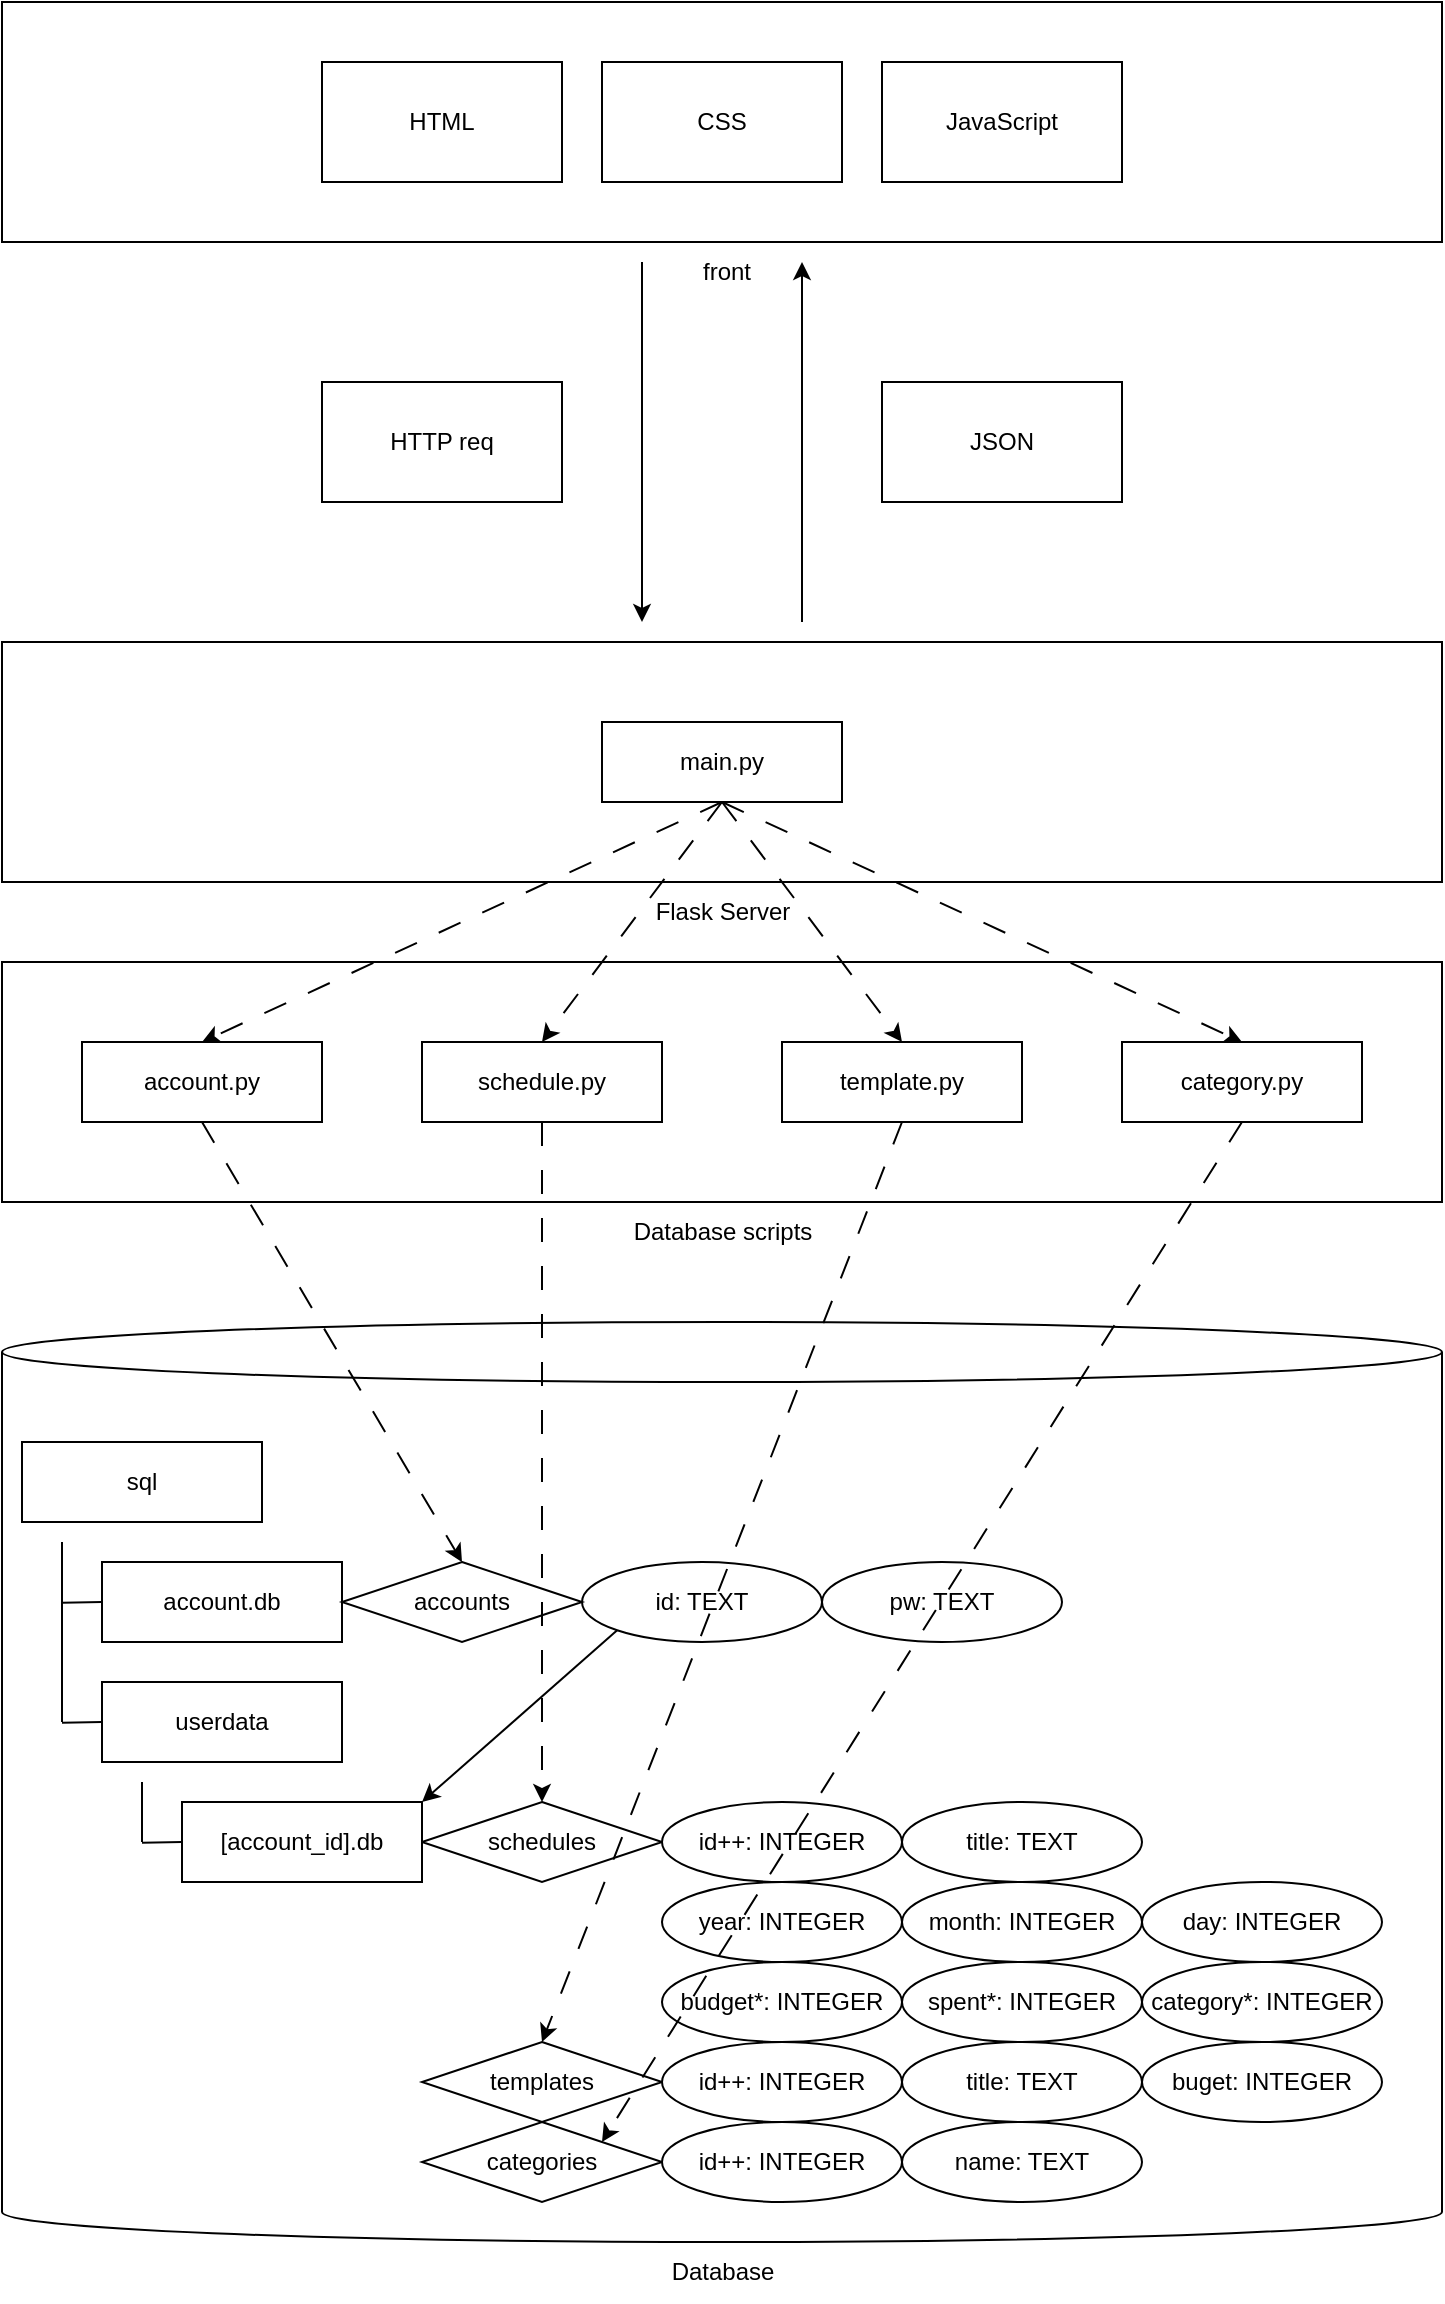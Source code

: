 <mxfile>
    <diagram id="qiJ3EOzpyVFnHkdZunin" name="ページ1">
        <mxGraphModel dx="957" dy="1939" grid="1" gridSize="10" guides="1" tooltips="1" connect="1" arrows="1" fold="1" page="1" pageScale="1" pageWidth="850" pageHeight="1100" math="0" shadow="0">
            <root>
                <mxCell id="0"/>
                <mxCell id="1" parent="0"/>
                <mxCell id="55" value="" style="rounded=0;whiteSpace=wrap;html=1;align=center;" vertex="1" parent="1">
                    <mxGeometry x="40" y="400" width="720" height="120" as="geometry"/>
                </mxCell>
                <mxCell id="51" value="" style="shape=cylinder3;whiteSpace=wrap;html=1;boundedLbl=1;backgroundOutline=1;size=15;" vertex="1" parent="1">
                    <mxGeometry x="40" y="580" width="720" height="460" as="geometry"/>
                </mxCell>
                <mxCell id="21" value="sql" style="rounded=0;whiteSpace=wrap;html=1;" vertex="1" parent="1">
                    <mxGeometry x="50" y="640" width="120" height="40" as="geometry"/>
                </mxCell>
                <mxCell id="25" style="edgeStyle=none;html=1;exitX=0;exitY=0.5;exitDx=0;exitDy=0;endArrow=none;endFill=0;" edge="1" parent="1" source="22">
                    <mxGeometry relative="1" as="geometry">
                        <mxPoint x="70" y="720.333" as="targetPoint"/>
                    </mxGeometry>
                </mxCell>
                <mxCell id="22" value="account.db" style="rounded=0;whiteSpace=wrap;html=1;" vertex="1" parent="1">
                    <mxGeometry x="90" y="700" width="120" height="40" as="geometry"/>
                </mxCell>
                <mxCell id="26" style="edgeStyle=none;html=1;exitX=0;exitY=0.5;exitDx=0;exitDy=0;endArrow=none;endFill=0;" edge="1" parent="1" source="23">
                    <mxGeometry relative="1" as="geometry">
                        <mxPoint x="70" y="780.333" as="targetPoint"/>
                    </mxGeometry>
                </mxCell>
                <mxCell id="23" value="userdata" style="rounded=0;whiteSpace=wrap;html=1;" vertex="1" parent="1">
                    <mxGeometry x="90" y="760" width="120" height="40" as="geometry"/>
                </mxCell>
                <mxCell id="24" value="" style="endArrow=none;html=1;" edge="1" parent="1">
                    <mxGeometry width="50" height="50" relative="1" as="geometry">
                        <mxPoint x="70" y="780" as="sourcePoint"/>
                        <mxPoint x="70" y="690" as="targetPoint"/>
                    </mxGeometry>
                </mxCell>
                <mxCell id="50" style="edgeStyle=none;html=1;exitX=0;exitY=1;exitDx=0;exitDy=0;entryX=1;entryY=0;entryDx=0;entryDy=0;endArrow=classic;endFill=1;" edge="1" parent="1" source="27" target="31">
                    <mxGeometry relative="1" as="geometry"/>
                </mxCell>
                <mxCell id="27" value="id: TEXT" style="ellipse;whiteSpace=wrap;html=1;" vertex="1" parent="1">
                    <mxGeometry x="330" y="700" width="120" height="40" as="geometry"/>
                </mxCell>
                <mxCell id="28" value="pw: TEXT" style="ellipse;whiteSpace=wrap;html=1;" vertex="1" parent="1">
                    <mxGeometry x="450" y="700" width="120" height="40" as="geometry"/>
                </mxCell>
                <mxCell id="29" value="accounts" style="rhombus;whiteSpace=wrap;html=1;" vertex="1" parent="1">
                    <mxGeometry x="210" y="700" width="120" height="40" as="geometry"/>
                </mxCell>
                <mxCell id="30" value="schedules" style="rhombus;whiteSpace=wrap;html=1;" vertex="1" parent="1">
                    <mxGeometry x="250" y="820" width="120" height="40" as="geometry"/>
                </mxCell>
                <mxCell id="33" style="edgeStyle=none;html=1;exitX=0;exitY=0.5;exitDx=0;exitDy=0;endArrow=none;endFill=0;" edge="1" parent="1" source="31">
                    <mxGeometry relative="1" as="geometry">
                        <mxPoint x="110" y="840.333" as="targetPoint"/>
                    </mxGeometry>
                </mxCell>
                <mxCell id="31" value="[account_id].db" style="rounded=0;whiteSpace=wrap;html=1;" vertex="1" parent="1">
                    <mxGeometry x="130" y="820" width="120" height="40" as="geometry"/>
                </mxCell>
                <mxCell id="32" value="" style="endArrow=none;html=1;" edge="1" parent="1">
                    <mxGeometry width="50" height="50" relative="1" as="geometry">
                        <mxPoint x="110" y="840" as="sourcePoint"/>
                        <mxPoint x="110" y="810" as="targetPoint"/>
                    </mxGeometry>
                </mxCell>
                <mxCell id="34" value="templates" style="rhombus;whiteSpace=wrap;html=1;" vertex="1" parent="1">
                    <mxGeometry x="250" y="940" width="120" height="40" as="geometry"/>
                </mxCell>
                <mxCell id="35" value="categories" style="rhombus;whiteSpace=wrap;html=1;" vertex="1" parent="1">
                    <mxGeometry x="250" y="980" width="120" height="40" as="geometry"/>
                </mxCell>
                <mxCell id="36" value="id++: INTEGER" style="ellipse;whiteSpace=wrap;html=1;" vertex="1" parent="1">
                    <mxGeometry x="370" y="820" width="120" height="40" as="geometry"/>
                </mxCell>
                <mxCell id="37" value="id++: INTEGER" style="ellipse;whiteSpace=wrap;html=1;" vertex="1" parent="1">
                    <mxGeometry x="370" y="940" width="120" height="40" as="geometry"/>
                </mxCell>
                <mxCell id="38" value="id++: INTEGER" style="ellipse;whiteSpace=wrap;html=1;" vertex="1" parent="1">
                    <mxGeometry x="370" y="980" width="120" height="40" as="geometry"/>
                </mxCell>
                <mxCell id="39" value="title: TEXT" style="ellipse;whiteSpace=wrap;html=1;" vertex="1" parent="1">
                    <mxGeometry x="490" y="820" width="120" height="40" as="geometry"/>
                </mxCell>
                <mxCell id="40" value="year: INTEGER" style="ellipse;whiteSpace=wrap;html=1;" vertex="1" parent="1">
                    <mxGeometry x="370" y="860" width="120" height="40" as="geometry"/>
                </mxCell>
                <mxCell id="41" value="month: INTEGER" style="ellipse;whiteSpace=wrap;html=1;" vertex="1" parent="1">
                    <mxGeometry x="490" y="860" width="120" height="40" as="geometry"/>
                </mxCell>
                <mxCell id="42" value="day: INTEGER" style="ellipse;whiteSpace=wrap;html=1;" vertex="1" parent="1">
                    <mxGeometry x="610" y="860" width="120" height="40" as="geometry"/>
                </mxCell>
                <mxCell id="43" value="budget*: INTEGER" style="ellipse;whiteSpace=wrap;html=1;" vertex="1" parent="1">
                    <mxGeometry x="370" y="900" width="120" height="40" as="geometry"/>
                </mxCell>
                <mxCell id="44" value="spent*: INTEGER" style="ellipse;whiteSpace=wrap;html=1;" vertex="1" parent="1">
                    <mxGeometry x="490" y="900" width="120" height="40" as="geometry"/>
                </mxCell>
                <mxCell id="45" value="category*: INTEGER" style="ellipse;whiteSpace=wrap;html=1;" vertex="1" parent="1">
                    <mxGeometry x="610" y="900" width="120" height="40" as="geometry"/>
                </mxCell>
                <mxCell id="46" value="title: TEXT" style="ellipse;whiteSpace=wrap;html=1;" vertex="1" parent="1">
                    <mxGeometry x="490" y="940" width="120" height="40" as="geometry"/>
                </mxCell>
                <mxCell id="47" value="buget: INTEGER" style="ellipse;whiteSpace=wrap;html=1;" vertex="1" parent="1">
                    <mxGeometry x="610" y="940" width="120" height="40" as="geometry"/>
                </mxCell>
                <mxCell id="48" value="name: TEXT" style="ellipse;whiteSpace=wrap;html=1;" vertex="1" parent="1">
                    <mxGeometry x="490" y="980" width="120" height="40" as="geometry"/>
                </mxCell>
                <mxCell id="56" style="edgeStyle=none;html=1;exitX=0.5;exitY=1;exitDx=0;exitDy=0;entryX=0.5;entryY=0;entryDx=0;entryDy=0;endArrow=classic;endFill=1;dashed=1;dashPattern=12 12;" edge="1" parent="1" source="52" target="29">
                    <mxGeometry relative="1" as="geometry"/>
                </mxCell>
                <mxCell id="52" value="account.py" style="rounded=0;whiteSpace=wrap;html=1;" vertex="1" parent="1">
                    <mxGeometry x="80" y="440" width="120" height="40" as="geometry"/>
                </mxCell>
                <mxCell id="57" style="edgeStyle=none;html=1;exitX=0.5;exitY=1;exitDx=0;exitDy=0;entryX=0.5;entryY=0;entryDx=0;entryDy=0;endArrow=classic;endFill=1;dashed=1;dashPattern=12 12;" edge="1" parent="1" source="53" target="30">
                    <mxGeometry relative="1" as="geometry"/>
                </mxCell>
                <mxCell id="53" value="schedule.py" style="rounded=0;whiteSpace=wrap;html=1;" vertex="1" parent="1">
                    <mxGeometry x="250" y="440" width="120" height="40" as="geometry"/>
                </mxCell>
                <mxCell id="58" style="edgeStyle=none;html=1;exitX=0.5;exitY=1;exitDx=0;exitDy=0;entryX=0.5;entryY=0;entryDx=0;entryDy=0;endArrow=classic;endFill=1;dashed=1;dashPattern=12 12;" edge="1" parent="1" source="59" target="34">
                    <mxGeometry relative="1" as="geometry"/>
                </mxCell>
                <mxCell id="60" style="edgeStyle=none;html=1;exitX=0.5;exitY=1;exitDx=0;exitDy=0;entryX=1;entryY=0;entryDx=0;entryDy=0;endArrow=classic;endFill=1;dashed=1;dashPattern=12 12;" edge="1" parent="1" source="54" target="35">
                    <mxGeometry relative="1" as="geometry"/>
                </mxCell>
                <mxCell id="54" value="category.py" style="rounded=0;whiteSpace=wrap;html=1;" vertex="1" parent="1">
                    <mxGeometry x="600" y="440" width="120" height="40" as="geometry"/>
                </mxCell>
                <mxCell id="59" value="template.py" style="rounded=0;whiteSpace=wrap;html=1;" vertex="1" parent="1">
                    <mxGeometry x="430" y="440" width="120" height="40" as="geometry"/>
                </mxCell>
                <mxCell id="61" value="Database scripts" style="text;html=1;strokeColor=none;fillColor=none;align=center;verticalAlign=middle;whiteSpace=wrap;rounded=0;" vertex="1" parent="1">
                    <mxGeometry x="337.5" y="520" width="125" height="30" as="geometry"/>
                </mxCell>
                <mxCell id="62" value="Database" style="text;html=1;strokeColor=none;fillColor=none;align=center;verticalAlign=middle;whiteSpace=wrap;rounded=0;" vertex="1" parent="1">
                    <mxGeometry x="337.5" y="1040" width="125" height="30" as="geometry"/>
                </mxCell>
                <mxCell id="63" value="" style="rounded=0;whiteSpace=wrap;html=1;align=center;" vertex="1" parent="1">
                    <mxGeometry x="40" y="240" width="720" height="120" as="geometry"/>
                </mxCell>
                <mxCell id="64" value="" style="rounded=0;whiteSpace=wrap;html=1;align=center;" vertex="1" parent="1">
                    <mxGeometry x="40" y="-80" width="720" height="120" as="geometry"/>
                </mxCell>
                <mxCell id="67" style="edgeStyle=none;html=1;exitX=0.5;exitY=1;exitDx=0;exitDy=0;entryX=0.5;entryY=0;entryDx=0;entryDy=0;dashed=1;dashPattern=12 12;endArrow=classic;endFill=1;" edge="1" parent="1" source="65" target="52">
                    <mxGeometry relative="1" as="geometry"/>
                </mxCell>
                <mxCell id="68" style="edgeStyle=none;html=1;exitX=0.5;exitY=1;exitDx=0;exitDy=0;entryX=0.5;entryY=0;entryDx=0;entryDy=0;dashed=1;dashPattern=12 12;endArrow=classic;endFill=1;" edge="1" parent="1" source="65" target="53">
                    <mxGeometry relative="1" as="geometry"/>
                </mxCell>
                <mxCell id="69" style="edgeStyle=none;html=1;exitX=0.5;exitY=1;exitDx=0;exitDy=0;entryX=0.5;entryY=0;entryDx=0;entryDy=0;dashed=1;dashPattern=12 12;endArrow=classic;endFill=1;" edge="1" parent="1" source="65" target="59">
                    <mxGeometry relative="1" as="geometry"/>
                </mxCell>
                <mxCell id="70" style="edgeStyle=none;html=1;exitX=0.5;exitY=1;exitDx=0;exitDy=0;entryX=0.5;entryY=0;entryDx=0;entryDy=0;dashed=1;dashPattern=12 12;endArrow=classic;endFill=1;" edge="1" parent="1" source="65" target="54">
                    <mxGeometry relative="1" as="geometry"/>
                </mxCell>
                <mxCell id="65" value="main.py" style="rounded=0;whiteSpace=wrap;html=1;" vertex="1" parent="1">
                    <mxGeometry x="340" y="280" width="120" height="40" as="geometry"/>
                </mxCell>
                <mxCell id="66" value="Flask Server" style="text;html=1;strokeColor=none;fillColor=none;align=center;verticalAlign=middle;whiteSpace=wrap;rounded=0;" vertex="1" parent="1">
                    <mxGeometry x="337.5" y="360" width="125" height="30" as="geometry"/>
                </mxCell>
                <mxCell id="72" value="JSON" style="rounded=0;whiteSpace=wrap;html=1;" vertex="1" parent="1">
                    <mxGeometry x="480" y="110" width="120" height="60" as="geometry"/>
                </mxCell>
                <mxCell id="74" value="" style="endArrow=classic;html=1;" edge="1" parent="1">
                    <mxGeometry width="50" height="50" relative="1" as="geometry">
                        <mxPoint x="360" y="50" as="sourcePoint"/>
                        <mxPoint x="360" y="230" as="targetPoint"/>
                    </mxGeometry>
                </mxCell>
                <mxCell id="75" value="" style="endArrow=classic;html=1;" edge="1" parent="1">
                    <mxGeometry width="50" height="50" relative="1" as="geometry">
                        <mxPoint x="440" y="230" as="sourcePoint"/>
                        <mxPoint x="440" y="50" as="targetPoint"/>
                    </mxGeometry>
                </mxCell>
                <mxCell id="76" value="HTTP req" style="rounded=0;whiteSpace=wrap;html=1;" vertex="1" parent="1">
                    <mxGeometry x="200" y="110" width="120" height="60" as="geometry"/>
                </mxCell>
                <mxCell id="77" value="front" style="text;html=1;strokeColor=none;fillColor=none;align=center;verticalAlign=middle;whiteSpace=wrap;rounded=0;" vertex="1" parent="1">
                    <mxGeometry x="340" y="40" width="125" height="30" as="geometry"/>
                </mxCell>
                <mxCell id="78" value="HTML" style="rounded=0;whiteSpace=wrap;html=1;" vertex="1" parent="1">
                    <mxGeometry x="200" y="-50" width="120" height="60" as="geometry"/>
                </mxCell>
                <mxCell id="79" value="CSS" style="rounded=0;whiteSpace=wrap;html=1;" vertex="1" parent="1">
                    <mxGeometry x="340" y="-50" width="120" height="60" as="geometry"/>
                </mxCell>
                <mxCell id="80" value="JavaScript" style="rounded=0;whiteSpace=wrap;html=1;" vertex="1" parent="1">
                    <mxGeometry x="480" y="-50" width="120" height="60" as="geometry"/>
                </mxCell>
            </root>
        </mxGraphModel>
    </diagram>
</mxfile>